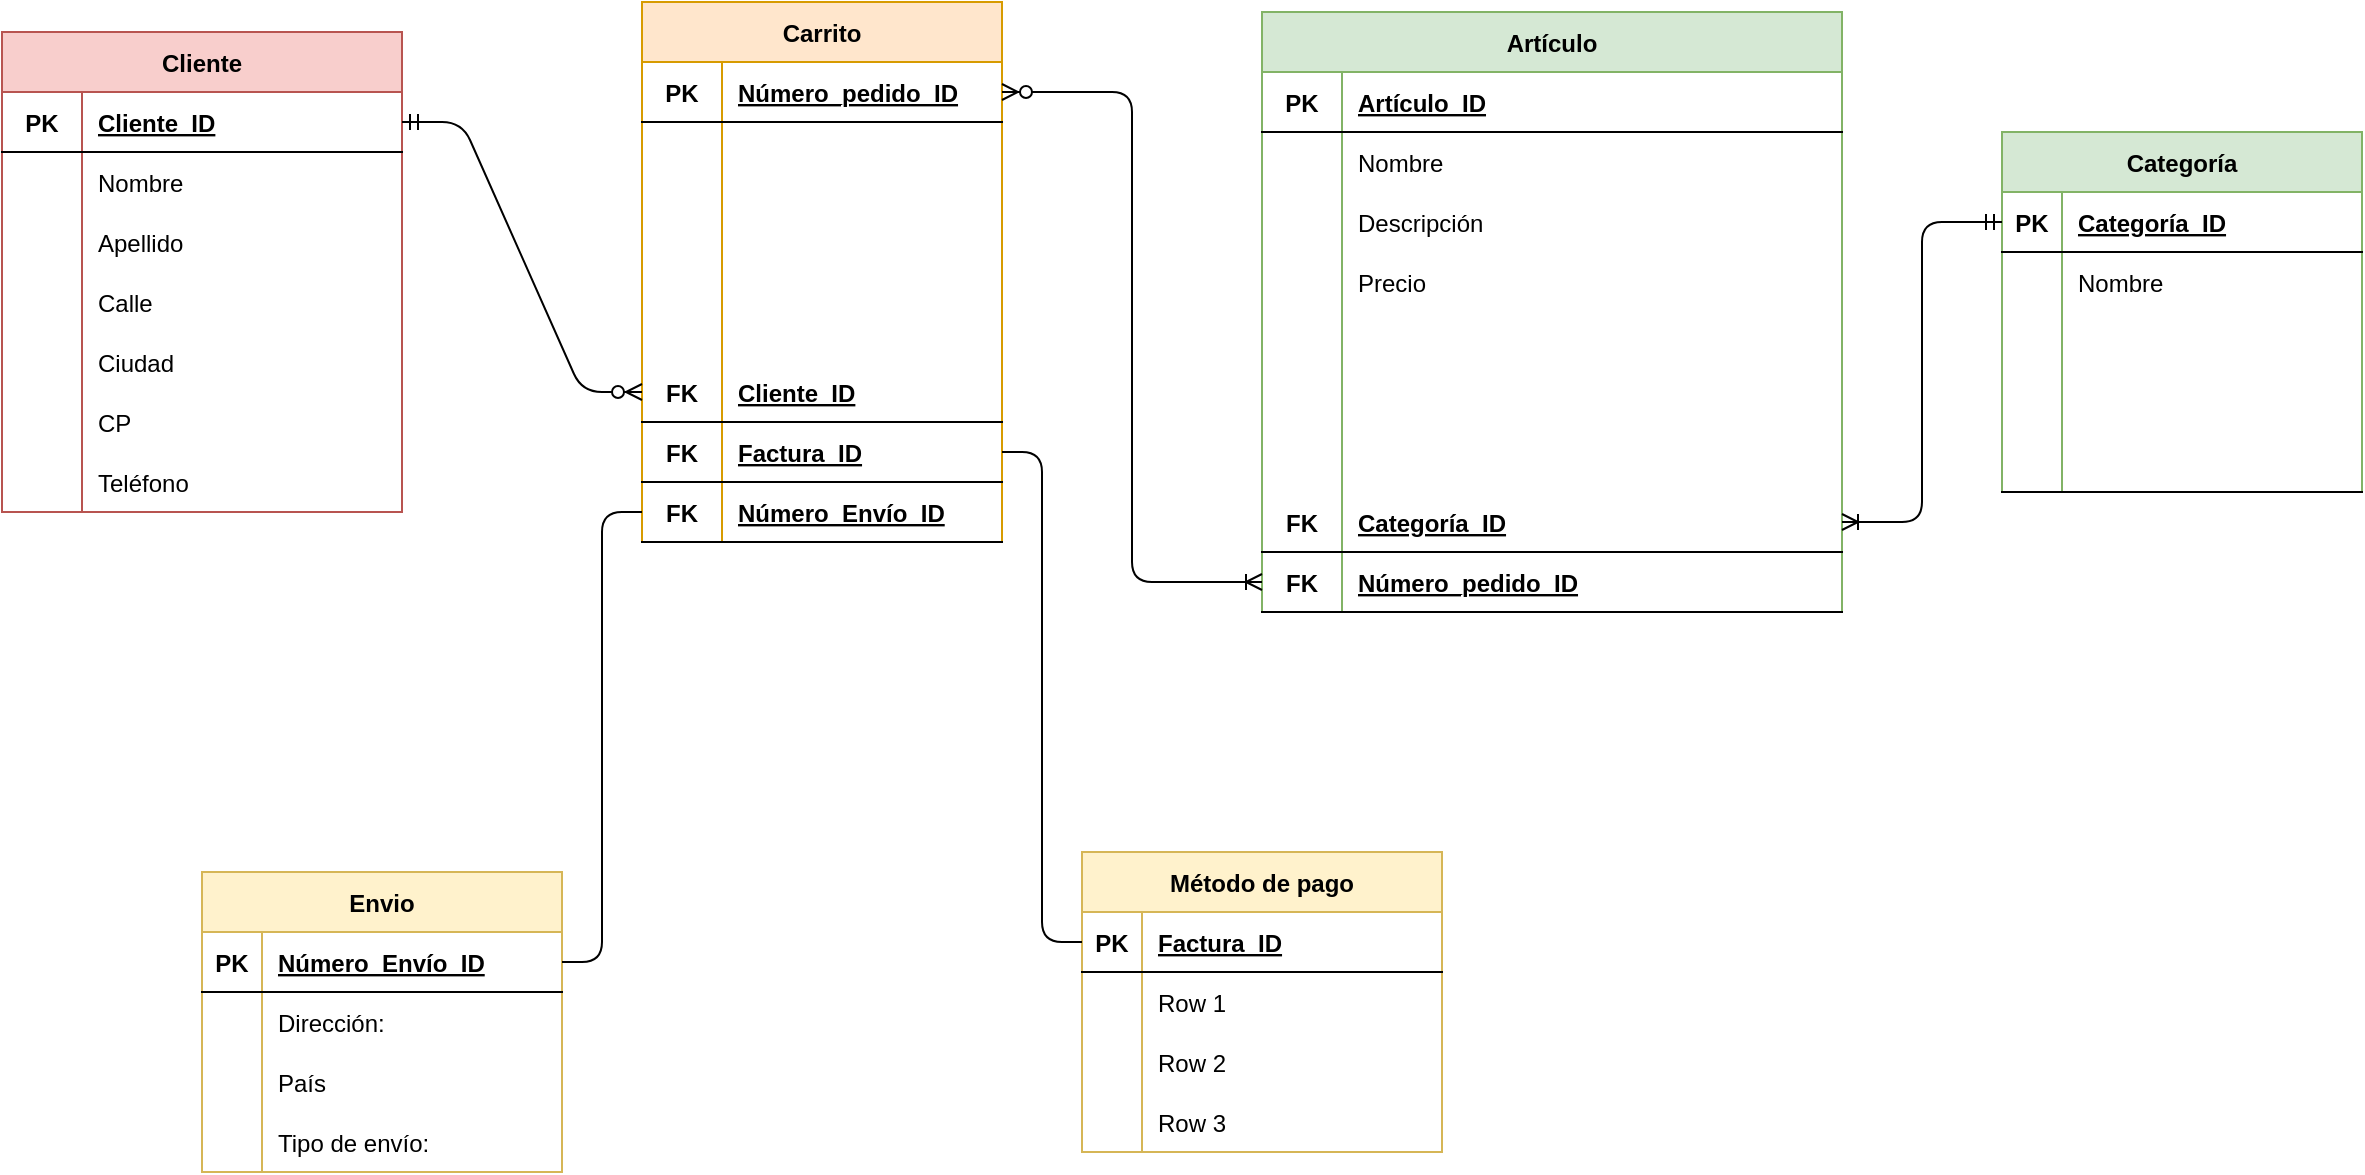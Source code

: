 <mxfile version="14.9.6" type="github">
  <diagram id="R2lEEEUBdFMjLlhIrx00" name="Page-1">
    <mxGraphModel dx="1185" dy="1760" grid="1" gridSize="10" guides="1" tooltips="1" connect="1" arrows="1" fold="1" page="1" pageScale="1" pageWidth="850" pageHeight="1100" math="0" shadow="0" extFonts="Permanent Marker^https://fonts.googleapis.com/css?family=Permanent+Marker">
      <root>
        <mxCell id="0" />
        <mxCell id="1" parent="0" />
        <mxCell id="8qMZSl2w72M0ZXSHSbLx-2" value="Cliente" style="shape=table;startSize=30;container=1;collapsible=1;childLayout=tableLayout;fixedRows=1;rowLines=0;fontStyle=1;align=center;resizeLast=1;fillColor=#f8cecc;strokeColor=#b85450;" vertex="1" parent="1">
          <mxGeometry x="20" y="-200" width="200" height="240" as="geometry" />
        </mxCell>
        <mxCell id="8qMZSl2w72M0ZXSHSbLx-3" value="" style="shape=partialRectangle;collapsible=0;dropTarget=0;pointerEvents=0;fillColor=none;top=0;left=0;bottom=1;right=0;points=[[0,0.5],[1,0.5]];portConstraint=eastwest;" vertex="1" parent="8qMZSl2w72M0ZXSHSbLx-2">
          <mxGeometry y="30" width="200" height="30" as="geometry" />
        </mxCell>
        <mxCell id="8qMZSl2w72M0ZXSHSbLx-4" value="PK" style="shape=partialRectangle;connectable=0;fillColor=none;top=0;left=0;bottom=0;right=0;fontStyle=1;overflow=hidden;" vertex="1" parent="8qMZSl2w72M0ZXSHSbLx-3">
          <mxGeometry width="40" height="30" as="geometry" />
        </mxCell>
        <mxCell id="8qMZSl2w72M0ZXSHSbLx-5" value="Cliente_ID" style="shape=partialRectangle;connectable=0;fillColor=none;top=0;left=0;bottom=0;right=0;align=left;spacingLeft=6;fontStyle=5;overflow=hidden;" vertex="1" parent="8qMZSl2w72M0ZXSHSbLx-3">
          <mxGeometry x="40" width="160" height="30" as="geometry" />
        </mxCell>
        <mxCell id="8qMZSl2w72M0ZXSHSbLx-6" value="" style="shape=partialRectangle;collapsible=0;dropTarget=0;pointerEvents=0;fillColor=none;top=0;left=0;bottom=0;right=0;points=[[0,0.5],[1,0.5]];portConstraint=eastwest;" vertex="1" parent="8qMZSl2w72M0ZXSHSbLx-2">
          <mxGeometry y="60" width="200" height="30" as="geometry" />
        </mxCell>
        <mxCell id="8qMZSl2w72M0ZXSHSbLx-7" value="" style="shape=partialRectangle;connectable=0;fillColor=none;top=0;left=0;bottom=0;right=0;editable=1;overflow=hidden;" vertex="1" parent="8qMZSl2w72M0ZXSHSbLx-6">
          <mxGeometry width="40" height="30" as="geometry" />
        </mxCell>
        <mxCell id="8qMZSl2w72M0ZXSHSbLx-8" value="Nombre" style="shape=partialRectangle;connectable=0;fillColor=none;top=0;left=0;bottom=0;right=0;align=left;spacingLeft=6;overflow=hidden;" vertex="1" parent="8qMZSl2w72M0ZXSHSbLx-6">
          <mxGeometry x="40" width="160" height="30" as="geometry" />
        </mxCell>
        <mxCell id="8qMZSl2w72M0ZXSHSbLx-9" value="" style="shape=partialRectangle;collapsible=0;dropTarget=0;pointerEvents=0;fillColor=none;top=0;left=0;bottom=0;right=0;points=[[0,0.5],[1,0.5]];portConstraint=eastwest;" vertex="1" parent="8qMZSl2w72M0ZXSHSbLx-2">
          <mxGeometry y="90" width="200" height="30" as="geometry" />
        </mxCell>
        <mxCell id="8qMZSl2w72M0ZXSHSbLx-10" value="" style="shape=partialRectangle;connectable=0;fillColor=none;top=0;left=0;bottom=0;right=0;editable=1;overflow=hidden;" vertex="1" parent="8qMZSl2w72M0ZXSHSbLx-9">
          <mxGeometry width="40" height="30" as="geometry" />
        </mxCell>
        <mxCell id="8qMZSl2w72M0ZXSHSbLx-11" value="Apellido" style="shape=partialRectangle;connectable=0;fillColor=none;top=0;left=0;bottom=0;right=0;align=left;spacingLeft=6;overflow=hidden;" vertex="1" parent="8qMZSl2w72M0ZXSHSbLx-9">
          <mxGeometry x="40" width="160" height="30" as="geometry" />
        </mxCell>
        <mxCell id="8qMZSl2w72M0ZXSHSbLx-12" value="" style="shape=partialRectangle;collapsible=0;dropTarget=0;pointerEvents=0;fillColor=none;top=0;left=0;bottom=0;right=0;points=[[0,0.5],[1,0.5]];portConstraint=eastwest;" vertex="1" parent="8qMZSl2w72M0ZXSHSbLx-2">
          <mxGeometry y="120" width="200" height="30" as="geometry" />
        </mxCell>
        <mxCell id="8qMZSl2w72M0ZXSHSbLx-13" value="" style="shape=partialRectangle;connectable=0;fillColor=none;top=0;left=0;bottom=0;right=0;editable=1;overflow=hidden;" vertex="1" parent="8qMZSl2w72M0ZXSHSbLx-12">
          <mxGeometry width="40" height="30" as="geometry" />
        </mxCell>
        <mxCell id="8qMZSl2w72M0ZXSHSbLx-14" value="Calle" style="shape=partialRectangle;connectable=0;fillColor=none;top=0;left=0;bottom=0;right=0;align=left;spacingLeft=6;overflow=hidden;" vertex="1" parent="8qMZSl2w72M0ZXSHSbLx-12">
          <mxGeometry x="40" width="160" height="30" as="geometry" />
        </mxCell>
        <mxCell id="8qMZSl2w72M0ZXSHSbLx-15" value="" style="shape=partialRectangle;collapsible=0;dropTarget=0;pointerEvents=0;fillColor=none;top=0;left=0;bottom=0;right=0;points=[[0,0.5],[1,0.5]];portConstraint=eastwest;" vertex="1" parent="8qMZSl2w72M0ZXSHSbLx-2">
          <mxGeometry y="150" width="200" height="30" as="geometry" />
        </mxCell>
        <mxCell id="8qMZSl2w72M0ZXSHSbLx-16" value="" style="shape=partialRectangle;connectable=0;fillColor=none;top=0;left=0;bottom=0;right=0;editable=1;overflow=hidden;" vertex="1" parent="8qMZSl2w72M0ZXSHSbLx-15">
          <mxGeometry width="40" height="30" as="geometry" />
        </mxCell>
        <mxCell id="8qMZSl2w72M0ZXSHSbLx-17" value="Ciudad" style="shape=partialRectangle;connectable=0;fillColor=none;top=0;left=0;bottom=0;right=0;align=left;spacingLeft=6;overflow=hidden;" vertex="1" parent="8qMZSl2w72M0ZXSHSbLx-15">
          <mxGeometry x="40" width="160" height="30" as="geometry" />
        </mxCell>
        <mxCell id="8qMZSl2w72M0ZXSHSbLx-41" value="" style="shape=partialRectangle;collapsible=0;dropTarget=0;pointerEvents=0;fillColor=none;top=0;left=0;bottom=0;right=0;points=[[0,0.5],[1,0.5]];portConstraint=eastwest;" vertex="1" parent="8qMZSl2w72M0ZXSHSbLx-2">
          <mxGeometry y="180" width="200" height="30" as="geometry" />
        </mxCell>
        <mxCell id="8qMZSl2w72M0ZXSHSbLx-42" value="" style="shape=partialRectangle;connectable=0;fillColor=none;top=0;left=0;bottom=0;right=0;editable=1;overflow=hidden;" vertex="1" parent="8qMZSl2w72M0ZXSHSbLx-41">
          <mxGeometry width="40" height="30" as="geometry" />
        </mxCell>
        <mxCell id="8qMZSl2w72M0ZXSHSbLx-43" value="CP" style="shape=partialRectangle;connectable=0;fillColor=none;top=0;left=0;bottom=0;right=0;align=left;spacingLeft=6;overflow=hidden;" vertex="1" parent="8qMZSl2w72M0ZXSHSbLx-41">
          <mxGeometry x="40" width="160" height="30" as="geometry" />
        </mxCell>
        <mxCell id="8qMZSl2w72M0ZXSHSbLx-144" value="" style="shape=partialRectangle;collapsible=0;dropTarget=0;pointerEvents=0;fillColor=none;top=0;left=0;bottom=0;right=0;points=[[0,0.5],[1,0.5]];portConstraint=eastwest;" vertex="1" parent="8qMZSl2w72M0ZXSHSbLx-2">
          <mxGeometry y="210" width="200" height="30" as="geometry" />
        </mxCell>
        <mxCell id="8qMZSl2w72M0ZXSHSbLx-145" value="" style="shape=partialRectangle;connectable=0;fillColor=none;top=0;left=0;bottom=0;right=0;editable=1;overflow=hidden;" vertex="1" parent="8qMZSl2w72M0ZXSHSbLx-144">
          <mxGeometry width="40" height="30" as="geometry" />
        </mxCell>
        <mxCell id="8qMZSl2w72M0ZXSHSbLx-146" value="Teléfono" style="shape=partialRectangle;connectable=0;fillColor=none;top=0;left=0;bottom=0;right=0;align=left;spacingLeft=6;overflow=hidden;" vertex="1" parent="8qMZSl2w72M0ZXSHSbLx-144">
          <mxGeometry x="40" width="160" height="30" as="geometry" />
        </mxCell>
        <mxCell id="8qMZSl2w72M0ZXSHSbLx-18" value="Artículo" style="shape=table;startSize=30;container=1;collapsible=1;childLayout=tableLayout;fixedRows=1;rowLines=0;fontStyle=1;align=center;resizeLast=1;fillColor=#d5e8d4;strokeColor=#82b366;" vertex="1" parent="1">
          <mxGeometry x="650" y="-210" width="290" height="300" as="geometry">
            <mxRectangle x="650" y="40" width="80" height="30" as="alternateBounds" />
          </mxGeometry>
        </mxCell>
        <mxCell id="8qMZSl2w72M0ZXSHSbLx-19" value="" style="shape=partialRectangle;collapsible=0;dropTarget=0;pointerEvents=0;fillColor=none;top=0;left=0;bottom=1;right=0;points=[[0,0.5],[1,0.5]];portConstraint=eastwest;" vertex="1" parent="8qMZSl2w72M0ZXSHSbLx-18">
          <mxGeometry y="30" width="290" height="30" as="geometry" />
        </mxCell>
        <mxCell id="8qMZSl2w72M0ZXSHSbLx-20" value="PK" style="shape=partialRectangle;connectable=0;fillColor=none;top=0;left=0;bottom=0;right=0;fontStyle=1;overflow=hidden;" vertex="1" parent="8qMZSl2w72M0ZXSHSbLx-19">
          <mxGeometry width="40" height="30" as="geometry" />
        </mxCell>
        <mxCell id="8qMZSl2w72M0ZXSHSbLx-21" value="Artículo_ID" style="shape=partialRectangle;connectable=0;fillColor=none;top=0;left=0;bottom=0;right=0;align=left;spacingLeft=6;fontStyle=5;overflow=hidden;" vertex="1" parent="8qMZSl2w72M0ZXSHSbLx-19">
          <mxGeometry x="40" width="250" height="30" as="geometry" />
        </mxCell>
        <mxCell id="8qMZSl2w72M0ZXSHSbLx-22" value="" style="shape=partialRectangle;collapsible=0;dropTarget=0;pointerEvents=0;fillColor=none;top=0;left=0;bottom=0;right=0;points=[[0,0.5],[1,0.5]];portConstraint=eastwest;" vertex="1" parent="8qMZSl2w72M0ZXSHSbLx-18">
          <mxGeometry y="60" width="290" height="30" as="geometry" />
        </mxCell>
        <mxCell id="8qMZSl2w72M0ZXSHSbLx-23" value="" style="shape=partialRectangle;connectable=0;fillColor=none;top=0;left=0;bottom=0;right=0;editable=1;overflow=hidden;" vertex="1" parent="8qMZSl2w72M0ZXSHSbLx-22">
          <mxGeometry width="40" height="30" as="geometry" />
        </mxCell>
        <mxCell id="8qMZSl2w72M0ZXSHSbLx-24" value="Nombre" style="shape=partialRectangle;connectable=0;fillColor=none;top=0;left=0;bottom=0;right=0;align=left;spacingLeft=6;overflow=hidden;" vertex="1" parent="8qMZSl2w72M0ZXSHSbLx-22">
          <mxGeometry x="40" width="250" height="30" as="geometry" />
        </mxCell>
        <mxCell id="8qMZSl2w72M0ZXSHSbLx-25" value="" style="shape=partialRectangle;collapsible=0;dropTarget=0;pointerEvents=0;fillColor=none;top=0;left=0;bottom=0;right=0;points=[[0,0.5],[1,0.5]];portConstraint=eastwest;" vertex="1" parent="8qMZSl2w72M0ZXSHSbLx-18">
          <mxGeometry y="90" width="290" height="30" as="geometry" />
        </mxCell>
        <mxCell id="8qMZSl2w72M0ZXSHSbLx-26" value="" style="shape=partialRectangle;connectable=0;fillColor=none;top=0;left=0;bottom=0;right=0;editable=1;overflow=hidden;" vertex="1" parent="8qMZSl2w72M0ZXSHSbLx-25">
          <mxGeometry width="40" height="30" as="geometry" />
        </mxCell>
        <mxCell id="8qMZSl2w72M0ZXSHSbLx-27" value="Descripción" style="shape=partialRectangle;connectable=0;fillColor=none;top=0;left=0;bottom=0;right=0;align=left;spacingLeft=6;overflow=hidden;" vertex="1" parent="8qMZSl2w72M0ZXSHSbLx-25">
          <mxGeometry x="40" width="250" height="30" as="geometry" />
        </mxCell>
        <mxCell id="8qMZSl2w72M0ZXSHSbLx-31" value="" style="shape=partialRectangle;collapsible=0;dropTarget=0;pointerEvents=0;fillColor=none;top=0;left=0;bottom=0;right=0;points=[[0,0.5],[1,0.5]];portConstraint=eastwest;" vertex="1" parent="8qMZSl2w72M0ZXSHSbLx-18">
          <mxGeometry y="120" width="290" height="30" as="geometry" />
        </mxCell>
        <mxCell id="8qMZSl2w72M0ZXSHSbLx-32" value="" style="shape=partialRectangle;connectable=0;fillColor=none;top=0;left=0;bottom=0;right=0;editable=1;overflow=hidden;" vertex="1" parent="8qMZSl2w72M0ZXSHSbLx-31">
          <mxGeometry width="40" height="30" as="geometry" />
        </mxCell>
        <mxCell id="8qMZSl2w72M0ZXSHSbLx-33" value="Precio" style="shape=partialRectangle;connectable=0;fillColor=none;top=0;left=0;bottom=0;right=0;align=left;spacingLeft=6;overflow=hidden;" vertex="1" parent="8qMZSl2w72M0ZXSHSbLx-31">
          <mxGeometry x="40" width="250" height="30" as="geometry" />
        </mxCell>
        <mxCell id="8qMZSl2w72M0ZXSHSbLx-35" value="" style="shape=partialRectangle;collapsible=0;dropTarget=0;pointerEvents=0;fillColor=none;top=0;left=0;bottom=0;right=0;points=[[0,0.5],[1,0.5]];portConstraint=eastwest;" vertex="1" parent="8qMZSl2w72M0ZXSHSbLx-18">
          <mxGeometry y="150" width="290" height="30" as="geometry" />
        </mxCell>
        <mxCell id="8qMZSl2w72M0ZXSHSbLx-36" value="" style="shape=partialRectangle;connectable=0;fillColor=none;top=0;left=0;bottom=0;right=0;editable=1;overflow=hidden;" vertex="1" parent="8qMZSl2w72M0ZXSHSbLx-35">
          <mxGeometry width="40" height="30" as="geometry" />
        </mxCell>
        <mxCell id="8qMZSl2w72M0ZXSHSbLx-37" value="" style="shape=partialRectangle;connectable=0;fillColor=none;top=0;left=0;bottom=0;right=0;align=left;spacingLeft=6;overflow=hidden;" vertex="1" parent="8qMZSl2w72M0ZXSHSbLx-35">
          <mxGeometry x="40" width="250" height="30" as="geometry" />
        </mxCell>
        <mxCell id="8qMZSl2w72M0ZXSHSbLx-38" value="" style="shape=partialRectangle;collapsible=0;dropTarget=0;pointerEvents=0;fillColor=none;top=0;left=0;bottom=0;right=0;points=[[0,0.5],[1,0.5]];portConstraint=eastwest;" vertex="1" parent="8qMZSl2w72M0ZXSHSbLx-18">
          <mxGeometry y="180" width="290" height="30" as="geometry" />
        </mxCell>
        <mxCell id="8qMZSl2w72M0ZXSHSbLx-39" value="" style="shape=partialRectangle;connectable=0;fillColor=none;top=0;left=0;bottom=0;right=0;editable=1;overflow=hidden;" vertex="1" parent="8qMZSl2w72M0ZXSHSbLx-38">
          <mxGeometry width="40" height="30" as="geometry" />
        </mxCell>
        <mxCell id="8qMZSl2w72M0ZXSHSbLx-40" value="" style="shape=partialRectangle;connectable=0;fillColor=none;top=0;left=0;bottom=0;right=0;align=left;spacingLeft=6;overflow=hidden;" vertex="1" parent="8qMZSl2w72M0ZXSHSbLx-38">
          <mxGeometry x="40" width="250" height="30" as="geometry" />
        </mxCell>
        <mxCell id="8qMZSl2w72M0ZXSHSbLx-166" value="" style="shape=partialRectangle;collapsible=0;dropTarget=0;pointerEvents=0;fillColor=none;top=0;left=0;bottom=0;right=0;points=[[0,0.5],[1,0.5]];portConstraint=eastwest;" vertex="1" parent="8qMZSl2w72M0ZXSHSbLx-18">
          <mxGeometry y="210" width="290" height="30" as="geometry" />
        </mxCell>
        <mxCell id="8qMZSl2w72M0ZXSHSbLx-167" value="" style="shape=partialRectangle;connectable=0;fillColor=none;top=0;left=0;bottom=0;right=0;editable=1;overflow=hidden;" vertex="1" parent="8qMZSl2w72M0ZXSHSbLx-166">
          <mxGeometry width="40" height="30" as="geometry" />
        </mxCell>
        <mxCell id="8qMZSl2w72M0ZXSHSbLx-168" value="" style="shape=partialRectangle;connectable=0;fillColor=none;top=0;left=0;bottom=0;right=0;align=left;spacingLeft=6;overflow=hidden;" vertex="1" parent="8qMZSl2w72M0ZXSHSbLx-166">
          <mxGeometry x="40" width="250" height="30" as="geometry" />
        </mxCell>
        <mxCell id="8qMZSl2w72M0ZXSHSbLx-163" value="" style="shape=partialRectangle;collapsible=0;dropTarget=0;pointerEvents=0;fillColor=none;top=0;left=0;bottom=1;right=0;points=[[0,0.5],[1,0.5]];portConstraint=eastwest;" vertex="1" parent="8qMZSl2w72M0ZXSHSbLx-18">
          <mxGeometry y="240" width="290" height="30" as="geometry" />
        </mxCell>
        <mxCell id="8qMZSl2w72M0ZXSHSbLx-164" value="FK" style="shape=partialRectangle;connectable=0;fillColor=none;top=0;left=0;bottom=0;right=0;fontStyle=1;overflow=hidden;" vertex="1" parent="8qMZSl2w72M0ZXSHSbLx-163">
          <mxGeometry width="40" height="30" as="geometry" />
        </mxCell>
        <mxCell id="8qMZSl2w72M0ZXSHSbLx-165" value="Categoría_ID" style="shape=partialRectangle;connectable=0;fillColor=none;top=0;left=0;bottom=0;right=0;align=left;spacingLeft=6;fontStyle=5;overflow=hidden;" vertex="1" parent="8qMZSl2w72M0ZXSHSbLx-163">
          <mxGeometry x="40" width="250" height="30" as="geometry" />
        </mxCell>
        <mxCell id="8qMZSl2w72M0ZXSHSbLx-187" value="" style="shape=partialRectangle;collapsible=0;dropTarget=0;pointerEvents=0;fillColor=none;top=0;left=0;bottom=1;right=0;points=[[0,0.5],[1,0.5]];portConstraint=eastwest;" vertex="1" parent="8qMZSl2w72M0ZXSHSbLx-18">
          <mxGeometry y="270" width="290" height="30" as="geometry" />
        </mxCell>
        <mxCell id="8qMZSl2w72M0ZXSHSbLx-188" value="FK" style="shape=partialRectangle;connectable=0;fillColor=none;top=0;left=0;bottom=0;right=0;fontStyle=1;overflow=hidden;" vertex="1" parent="8qMZSl2w72M0ZXSHSbLx-187">
          <mxGeometry width="40" height="30" as="geometry" />
        </mxCell>
        <mxCell id="8qMZSl2w72M0ZXSHSbLx-189" value="Número_pedido_ID" style="shape=partialRectangle;connectable=0;fillColor=none;top=0;left=0;bottom=0;right=0;align=left;spacingLeft=6;fontStyle=5;overflow=hidden;" vertex="1" parent="8qMZSl2w72M0ZXSHSbLx-187">
          <mxGeometry x="40" width="250" height="30" as="geometry" />
        </mxCell>
        <mxCell id="8qMZSl2w72M0ZXSHSbLx-44" value="Carrito" style="shape=table;startSize=30;container=1;collapsible=1;childLayout=tableLayout;fixedRows=1;rowLines=0;fontStyle=1;align=center;resizeLast=1;fillColor=#ffe6cc;strokeColor=#d79b00;" vertex="1" parent="1">
          <mxGeometry x="340" y="-215" width="180" height="270" as="geometry" />
        </mxCell>
        <mxCell id="8qMZSl2w72M0ZXSHSbLx-57" value="" style="shape=partialRectangle;collapsible=0;dropTarget=0;pointerEvents=0;fillColor=none;top=0;left=0;bottom=1;right=0;points=[[0,0.5],[1,0.5]];portConstraint=eastwest;" vertex="1" parent="8qMZSl2w72M0ZXSHSbLx-44">
          <mxGeometry y="30" width="180" height="30" as="geometry" />
        </mxCell>
        <mxCell id="8qMZSl2w72M0ZXSHSbLx-58" value="PK" style="shape=partialRectangle;connectable=0;fillColor=none;top=0;left=0;bottom=0;right=0;fontStyle=1;overflow=hidden;" vertex="1" parent="8qMZSl2w72M0ZXSHSbLx-57">
          <mxGeometry width="40" height="30" as="geometry" />
        </mxCell>
        <mxCell id="8qMZSl2w72M0ZXSHSbLx-59" value="Número_pedido_ID" style="shape=partialRectangle;connectable=0;fillColor=none;top=0;left=0;bottom=0;right=0;align=left;spacingLeft=6;fontStyle=5;overflow=hidden;" vertex="1" parent="8qMZSl2w72M0ZXSHSbLx-57">
          <mxGeometry x="40" width="140" height="30" as="geometry" />
        </mxCell>
        <mxCell id="8qMZSl2w72M0ZXSHSbLx-48" value="" style="shape=partialRectangle;collapsible=0;dropTarget=0;pointerEvents=0;fillColor=none;top=0;left=0;bottom=0;right=0;points=[[0,0.5],[1,0.5]];portConstraint=eastwest;" vertex="1" parent="8qMZSl2w72M0ZXSHSbLx-44">
          <mxGeometry y="60" width="180" height="30" as="geometry" />
        </mxCell>
        <mxCell id="8qMZSl2w72M0ZXSHSbLx-49" value="" style="shape=partialRectangle;connectable=0;fillColor=none;top=0;left=0;bottom=0;right=0;editable=1;overflow=hidden;" vertex="1" parent="8qMZSl2w72M0ZXSHSbLx-48">
          <mxGeometry width="40" height="30" as="geometry" />
        </mxCell>
        <mxCell id="8qMZSl2w72M0ZXSHSbLx-50" value="" style="shape=partialRectangle;connectable=0;fillColor=none;top=0;left=0;bottom=0;right=0;align=left;spacingLeft=6;overflow=hidden;" vertex="1" parent="8qMZSl2w72M0ZXSHSbLx-48">
          <mxGeometry x="40" width="140" height="30" as="geometry" />
        </mxCell>
        <mxCell id="8qMZSl2w72M0ZXSHSbLx-51" value="" style="shape=partialRectangle;collapsible=0;dropTarget=0;pointerEvents=0;fillColor=none;top=0;left=0;bottom=0;right=0;points=[[0,0.5],[1,0.5]];portConstraint=eastwest;" vertex="1" parent="8qMZSl2w72M0ZXSHSbLx-44">
          <mxGeometry y="90" width="180" height="30" as="geometry" />
        </mxCell>
        <mxCell id="8qMZSl2w72M0ZXSHSbLx-52" value="" style="shape=partialRectangle;connectable=0;fillColor=none;top=0;left=0;bottom=0;right=0;editable=1;overflow=hidden;" vertex="1" parent="8qMZSl2w72M0ZXSHSbLx-51">
          <mxGeometry width="40" height="30" as="geometry" />
        </mxCell>
        <mxCell id="8qMZSl2w72M0ZXSHSbLx-53" value="" style="shape=partialRectangle;connectable=0;fillColor=none;top=0;left=0;bottom=0;right=0;align=left;spacingLeft=6;overflow=hidden;" vertex="1" parent="8qMZSl2w72M0ZXSHSbLx-51">
          <mxGeometry x="40" width="140" height="30" as="geometry" />
        </mxCell>
        <mxCell id="8qMZSl2w72M0ZXSHSbLx-60" value="" style="shape=partialRectangle;collapsible=0;dropTarget=0;pointerEvents=0;fillColor=none;top=0;left=0;bottom=0;right=0;points=[[0,0.5],[1,0.5]];portConstraint=eastwest;" vertex="1" parent="8qMZSl2w72M0ZXSHSbLx-44">
          <mxGeometry y="120" width="180" height="30" as="geometry" />
        </mxCell>
        <mxCell id="8qMZSl2w72M0ZXSHSbLx-61" value="" style="shape=partialRectangle;connectable=0;fillColor=none;top=0;left=0;bottom=0;right=0;editable=1;overflow=hidden;" vertex="1" parent="8qMZSl2w72M0ZXSHSbLx-60">
          <mxGeometry width="40" height="30" as="geometry" />
        </mxCell>
        <mxCell id="8qMZSl2w72M0ZXSHSbLx-62" value="" style="shape=partialRectangle;connectable=0;fillColor=none;top=0;left=0;bottom=0;right=0;align=left;spacingLeft=6;overflow=hidden;" vertex="1" parent="8qMZSl2w72M0ZXSHSbLx-60">
          <mxGeometry x="40" width="140" height="30" as="geometry" />
        </mxCell>
        <mxCell id="8qMZSl2w72M0ZXSHSbLx-63" value="" style="shape=partialRectangle;collapsible=0;dropTarget=0;pointerEvents=0;fillColor=none;top=0;left=0;bottom=0;right=0;points=[[0,0.5],[1,0.5]];portConstraint=eastwest;" vertex="1" parent="8qMZSl2w72M0ZXSHSbLx-44">
          <mxGeometry y="150" width="180" height="30" as="geometry" />
        </mxCell>
        <mxCell id="8qMZSl2w72M0ZXSHSbLx-64" value="" style="shape=partialRectangle;connectable=0;fillColor=none;top=0;left=0;bottom=0;right=0;editable=1;overflow=hidden;" vertex="1" parent="8qMZSl2w72M0ZXSHSbLx-63">
          <mxGeometry width="40" height="30" as="geometry" />
        </mxCell>
        <mxCell id="8qMZSl2w72M0ZXSHSbLx-65" value="" style="shape=partialRectangle;connectable=0;fillColor=none;top=0;left=0;bottom=0;right=0;align=left;spacingLeft=6;overflow=hidden;" vertex="1" parent="8qMZSl2w72M0ZXSHSbLx-63">
          <mxGeometry x="40" width="140" height="30" as="geometry" />
        </mxCell>
        <mxCell id="8qMZSl2w72M0ZXSHSbLx-45" value="" style="shape=partialRectangle;collapsible=0;dropTarget=0;pointerEvents=0;fillColor=none;top=0;left=0;bottom=1;right=0;points=[[0,0.5],[1,0.5]];portConstraint=eastwest;" vertex="1" parent="8qMZSl2w72M0ZXSHSbLx-44">
          <mxGeometry y="180" width="180" height="30" as="geometry" />
        </mxCell>
        <mxCell id="8qMZSl2w72M0ZXSHSbLx-46" value="FK" style="shape=partialRectangle;connectable=0;fillColor=none;top=0;left=0;bottom=0;right=0;fontStyle=1;overflow=hidden;" vertex="1" parent="8qMZSl2w72M0ZXSHSbLx-45">
          <mxGeometry width="40" height="30" as="geometry" />
        </mxCell>
        <mxCell id="8qMZSl2w72M0ZXSHSbLx-47" value="Cliente_ID" style="shape=partialRectangle;connectable=0;fillColor=none;top=0;left=0;bottom=0;right=0;align=left;spacingLeft=6;fontStyle=5;overflow=hidden;" vertex="1" parent="8qMZSl2w72M0ZXSHSbLx-45">
          <mxGeometry x="40" width="140" height="30" as="geometry" />
        </mxCell>
        <mxCell id="8qMZSl2w72M0ZXSHSbLx-194" value="" style="shape=partialRectangle;collapsible=0;dropTarget=0;pointerEvents=0;fillColor=none;top=0;left=0;bottom=1;right=0;points=[[0,0.5],[1,0.5]];portConstraint=eastwest;" vertex="1" parent="8qMZSl2w72M0ZXSHSbLx-44">
          <mxGeometry y="210" width="180" height="30" as="geometry" />
        </mxCell>
        <mxCell id="8qMZSl2w72M0ZXSHSbLx-195" value="FK" style="shape=partialRectangle;connectable=0;fillColor=none;top=0;left=0;bottom=0;right=0;fontStyle=1;overflow=hidden;" vertex="1" parent="8qMZSl2w72M0ZXSHSbLx-194">
          <mxGeometry width="40" height="30" as="geometry" />
        </mxCell>
        <mxCell id="8qMZSl2w72M0ZXSHSbLx-196" value="Factura_ID" style="shape=partialRectangle;connectable=0;fillColor=none;top=0;left=0;bottom=0;right=0;align=left;spacingLeft=6;fontStyle=5;overflow=hidden;" vertex="1" parent="8qMZSl2w72M0ZXSHSbLx-194">
          <mxGeometry x="40" width="140" height="30" as="geometry" />
        </mxCell>
        <mxCell id="8qMZSl2w72M0ZXSHSbLx-203" value="" style="shape=partialRectangle;collapsible=0;dropTarget=0;pointerEvents=0;fillColor=none;top=0;left=0;bottom=1;right=0;points=[[0,0.5],[1,0.5]];portConstraint=eastwest;" vertex="1" parent="8qMZSl2w72M0ZXSHSbLx-44">
          <mxGeometry y="240" width="180" height="30" as="geometry" />
        </mxCell>
        <mxCell id="8qMZSl2w72M0ZXSHSbLx-204" value="FK" style="shape=partialRectangle;connectable=0;fillColor=none;top=0;left=0;bottom=0;right=0;fontStyle=1;overflow=hidden;" vertex="1" parent="8qMZSl2w72M0ZXSHSbLx-203">
          <mxGeometry width="40" height="30" as="geometry" />
        </mxCell>
        <mxCell id="8qMZSl2w72M0ZXSHSbLx-205" value="Número_Envío_ID" style="shape=partialRectangle;connectable=0;fillColor=none;top=0;left=0;bottom=0;right=0;align=left;spacingLeft=6;fontStyle=5;overflow=hidden;" vertex="1" parent="8qMZSl2w72M0ZXSHSbLx-203">
          <mxGeometry x="40" width="140" height="30" as="geometry" />
        </mxCell>
        <mxCell id="8qMZSl2w72M0ZXSHSbLx-79" value="Categoría" style="shape=table;startSize=30;container=1;collapsible=1;childLayout=tableLayout;fixedRows=1;rowLines=0;fontStyle=1;align=center;resizeLast=1;fillColor=#d5e8d4;strokeColor=#82b366;" vertex="1" parent="1">
          <mxGeometry x="1020" y="-150" width="180" height="180" as="geometry" />
        </mxCell>
        <mxCell id="8qMZSl2w72M0ZXSHSbLx-80" value="" style="shape=partialRectangle;collapsible=0;dropTarget=0;pointerEvents=0;fillColor=none;top=0;left=0;bottom=1;right=0;points=[[0,0.5],[1,0.5]];portConstraint=eastwest;" vertex="1" parent="8qMZSl2w72M0ZXSHSbLx-79">
          <mxGeometry y="30" width="180" height="30" as="geometry" />
        </mxCell>
        <mxCell id="8qMZSl2w72M0ZXSHSbLx-81" value="PK" style="shape=partialRectangle;connectable=0;fillColor=none;top=0;left=0;bottom=0;right=0;fontStyle=1;overflow=hidden;" vertex="1" parent="8qMZSl2w72M0ZXSHSbLx-80">
          <mxGeometry width="30" height="30" as="geometry" />
        </mxCell>
        <mxCell id="8qMZSl2w72M0ZXSHSbLx-82" value="Categoría_ID" style="shape=partialRectangle;connectable=0;fillColor=none;top=0;left=0;bottom=0;right=0;align=left;spacingLeft=6;fontStyle=5;overflow=hidden;" vertex="1" parent="8qMZSl2w72M0ZXSHSbLx-80">
          <mxGeometry x="30" width="150" height="30" as="geometry" />
        </mxCell>
        <mxCell id="8qMZSl2w72M0ZXSHSbLx-83" value="" style="shape=partialRectangle;collapsible=0;dropTarget=0;pointerEvents=0;fillColor=none;top=0;left=0;bottom=0;right=0;points=[[0,0.5],[1,0.5]];portConstraint=eastwest;" vertex="1" parent="8qMZSl2w72M0ZXSHSbLx-79">
          <mxGeometry y="60" width="180" height="30" as="geometry" />
        </mxCell>
        <mxCell id="8qMZSl2w72M0ZXSHSbLx-84" value="" style="shape=partialRectangle;connectable=0;fillColor=none;top=0;left=0;bottom=0;right=0;editable=1;overflow=hidden;" vertex="1" parent="8qMZSl2w72M0ZXSHSbLx-83">
          <mxGeometry width="30" height="30" as="geometry" />
        </mxCell>
        <mxCell id="8qMZSl2w72M0ZXSHSbLx-85" value="Nombre" style="shape=partialRectangle;connectable=0;fillColor=none;top=0;left=0;bottom=0;right=0;align=left;spacingLeft=6;overflow=hidden;" vertex="1" parent="8qMZSl2w72M0ZXSHSbLx-83">
          <mxGeometry x="30" width="150" height="30" as="geometry" />
        </mxCell>
        <mxCell id="8qMZSl2w72M0ZXSHSbLx-86" value="" style="shape=partialRectangle;collapsible=0;dropTarget=0;pointerEvents=0;fillColor=none;top=0;left=0;bottom=0;right=0;points=[[0,0.5],[1,0.5]];portConstraint=eastwest;" vertex="1" parent="8qMZSl2w72M0ZXSHSbLx-79">
          <mxGeometry y="90" width="180" height="30" as="geometry" />
        </mxCell>
        <mxCell id="8qMZSl2w72M0ZXSHSbLx-87" value="" style="shape=partialRectangle;connectable=0;fillColor=none;top=0;left=0;bottom=0;right=0;editable=1;overflow=hidden;" vertex="1" parent="8qMZSl2w72M0ZXSHSbLx-86">
          <mxGeometry width="30" height="30" as="geometry" />
        </mxCell>
        <mxCell id="8qMZSl2w72M0ZXSHSbLx-88" value="" style="shape=partialRectangle;connectable=0;fillColor=none;top=0;left=0;bottom=0;right=0;align=left;spacingLeft=6;overflow=hidden;" vertex="1" parent="8qMZSl2w72M0ZXSHSbLx-86">
          <mxGeometry x="30" width="150" height="30" as="geometry" />
        </mxCell>
        <mxCell id="8qMZSl2w72M0ZXSHSbLx-89" value="" style="shape=partialRectangle;collapsible=0;dropTarget=0;pointerEvents=0;fillColor=none;top=0;left=0;bottom=0;right=0;points=[[0,0.5],[1,0.5]];portConstraint=eastwest;" vertex="1" parent="8qMZSl2w72M0ZXSHSbLx-79">
          <mxGeometry y="120" width="180" height="30" as="geometry" />
        </mxCell>
        <mxCell id="8qMZSl2w72M0ZXSHSbLx-90" value="" style="shape=partialRectangle;connectable=0;fillColor=none;top=0;left=0;bottom=0;right=0;editable=1;overflow=hidden;" vertex="1" parent="8qMZSl2w72M0ZXSHSbLx-89">
          <mxGeometry width="30" height="30" as="geometry" />
        </mxCell>
        <mxCell id="8qMZSl2w72M0ZXSHSbLx-91" value="" style="shape=partialRectangle;connectable=0;fillColor=none;top=0;left=0;bottom=0;right=0;align=left;spacingLeft=6;overflow=hidden;" vertex="1" parent="8qMZSl2w72M0ZXSHSbLx-89">
          <mxGeometry x="30" width="150" height="30" as="geometry" />
        </mxCell>
        <mxCell id="8qMZSl2w72M0ZXSHSbLx-159" value="" style="shape=partialRectangle;collapsible=0;dropTarget=0;pointerEvents=0;fillColor=none;top=0;left=0;bottom=1;right=0;points=[[0,0.5],[1,0.5]];portConstraint=eastwest;" vertex="1" parent="8qMZSl2w72M0ZXSHSbLx-79">
          <mxGeometry y="150" width="180" height="30" as="geometry" />
        </mxCell>
        <mxCell id="8qMZSl2w72M0ZXSHSbLx-160" value="" style="shape=partialRectangle;connectable=0;fillColor=none;top=0;left=0;bottom=0;right=0;fontStyle=1;overflow=hidden;" vertex="1" parent="8qMZSl2w72M0ZXSHSbLx-159">
          <mxGeometry width="30" height="30" as="geometry" />
        </mxCell>
        <mxCell id="8qMZSl2w72M0ZXSHSbLx-161" value="" style="shape=partialRectangle;connectable=0;fillColor=none;top=0;left=0;bottom=0;right=0;align=left;spacingLeft=6;fontStyle=5;overflow=hidden;" vertex="1" parent="8qMZSl2w72M0ZXSHSbLx-159">
          <mxGeometry x="30" width="150" height="30" as="geometry" />
        </mxCell>
        <mxCell id="8qMZSl2w72M0ZXSHSbLx-118" value="Envio" style="shape=table;startSize=30;container=1;collapsible=1;childLayout=tableLayout;fixedRows=1;rowLines=0;fontStyle=1;align=center;resizeLast=1;fillColor=#fff2cc;strokeColor=#d6b656;" vertex="1" parent="1">
          <mxGeometry x="120" y="220" width="180" height="150" as="geometry" />
        </mxCell>
        <mxCell id="8qMZSl2w72M0ZXSHSbLx-119" value="" style="shape=partialRectangle;collapsible=0;dropTarget=0;pointerEvents=0;fillColor=none;top=0;left=0;bottom=1;right=0;points=[[0,0.5],[1,0.5]];portConstraint=eastwest;" vertex="1" parent="8qMZSl2w72M0ZXSHSbLx-118">
          <mxGeometry y="30" width="180" height="30" as="geometry" />
        </mxCell>
        <mxCell id="8qMZSl2w72M0ZXSHSbLx-120" value="PK" style="shape=partialRectangle;connectable=0;fillColor=none;top=0;left=0;bottom=0;right=0;fontStyle=1;overflow=hidden;" vertex="1" parent="8qMZSl2w72M0ZXSHSbLx-119">
          <mxGeometry width="30" height="30" as="geometry" />
        </mxCell>
        <mxCell id="8qMZSl2w72M0ZXSHSbLx-121" value="Número_Envío_ID" style="shape=partialRectangle;connectable=0;fillColor=none;top=0;left=0;bottom=0;right=0;align=left;spacingLeft=6;fontStyle=5;overflow=hidden;" vertex="1" parent="8qMZSl2w72M0ZXSHSbLx-119">
          <mxGeometry x="30" width="150" height="30" as="geometry" />
        </mxCell>
        <mxCell id="8qMZSl2w72M0ZXSHSbLx-122" value="" style="shape=partialRectangle;collapsible=0;dropTarget=0;pointerEvents=0;fillColor=none;top=0;left=0;bottom=0;right=0;points=[[0,0.5],[1,0.5]];portConstraint=eastwest;" vertex="1" parent="8qMZSl2w72M0ZXSHSbLx-118">
          <mxGeometry y="60" width="180" height="30" as="geometry" />
        </mxCell>
        <mxCell id="8qMZSl2w72M0ZXSHSbLx-123" value="" style="shape=partialRectangle;connectable=0;fillColor=none;top=0;left=0;bottom=0;right=0;editable=1;overflow=hidden;" vertex="1" parent="8qMZSl2w72M0ZXSHSbLx-122">
          <mxGeometry width="30" height="30" as="geometry" />
        </mxCell>
        <mxCell id="8qMZSl2w72M0ZXSHSbLx-124" value="Dirección:" style="shape=partialRectangle;connectable=0;fillColor=none;top=0;left=0;bottom=0;right=0;align=left;spacingLeft=6;overflow=hidden;" vertex="1" parent="8qMZSl2w72M0ZXSHSbLx-122">
          <mxGeometry x="30" width="150" height="30" as="geometry" />
        </mxCell>
        <mxCell id="8qMZSl2w72M0ZXSHSbLx-125" value="" style="shape=partialRectangle;collapsible=0;dropTarget=0;pointerEvents=0;fillColor=none;top=0;left=0;bottom=0;right=0;points=[[0,0.5],[1,0.5]];portConstraint=eastwest;" vertex="1" parent="8qMZSl2w72M0ZXSHSbLx-118">
          <mxGeometry y="90" width="180" height="30" as="geometry" />
        </mxCell>
        <mxCell id="8qMZSl2w72M0ZXSHSbLx-126" value="" style="shape=partialRectangle;connectable=0;fillColor=none;top=0;left=0;bottom=0;right=0;editable=1;overflow=hidden;" vertex="1" parent="8qMZSl2w72M0ZXSHSbLx-125">
          <mxGeometry width="30" height="30" as="geometry" />
        </mxCell>
        <mxCell id="8qMZSl2w72M0ZXSHSbLx-127" value="País" style="shape=partialRectangle;connectable=0;fillColor=none;top=0;left=0;bottom=0;right=0;align=left;spacingLeft=6;overflow=hidden;" vertex="1" parent="8qMZSl2w72M0ZXSHSbLx-125">
          <mxGeometry x="30" width="150" height="30" as="geometry" />
        </mxCell>
        <mxCell id="8qMZSl2w72M0ZXSHSbLx-128" value="" style="shape=partialRectangle;collapsible=0;dropTarget=0;pointerEvents=0;fillColor=none;top=0;left=0;bottom=0;right=0;points=[[0,0.5],[1,0.5]];portConstraint=eastwest;" vertex="1" parent="8qMZSl2w72M0ZXSHSbLx-118">
          <mxGeometry y="120" width="180" height="30" as="geometry" />
        </mxCell>
        <mxCell id="8qMZSl2w72M0ZXSHSbLx-129" value="" style="shape=partialRectangle;connectable=0;fillColor=none;top=0;left=0;bottom=0;right=0;editable=1;overflow=hidden;" vertex="1" parent="8qMZSl2w72M0ZXSHSbLx-128">
          <mxGeometry width="30" height="30" as="geometry" />
        </mxCell>
        <mxCell id="8qMZSl2w72M0ZXSHSbLx-130" value="Tipo de envío:" style="shape=partialRectangle;connectable=0;fillColor=none;top=0;left=0;bottom=0;right=0;align=left;spacingLeft=6;overflow=hidden;" vertex="1" parent="8qMZSl2w72M0ZXSHSbLx-128">
          <mxGeometry x="30" width="150" height="30" as="geometry" />
        </mxCell>
        <mxCell id="8qMZSl2w72M0ZXSHSbLx-131" value="Método de pago" style="shape=table;startSize=30;container=1;collapsible=1;childLayout=tableLayout;fixedRows=1;rowLines=0;fontStyle=1;align=center;resizeLast=1;fillColor=#fff2cc;strokeColor=#d6b656;" vertex="1" parent="1">
          <mxGeometry x="560" y="210" width="180" height="150" as="geometry" />
        </mxCell>
        <mxCell id="8qMZSl2w72M0ZXSHSbLx-132" value="" style="shape=partialRectangle;collapsible=0;dropTarget=0;pointerEvents=0;fillColor=none;top=0;left=0;bottom=1;right=0;points=[[0,0.5],[1,0.5]];portConstraint=eastwest;" vertex="1" parent="8qMZSl2w72M0ZXSHSbLx-131">
          <mxGeometry y="30" width="180" height="30" as="geometry" />
        </mxCell>
        <mxCell id="8qMZSl2w72M0ZXSHSbLx-133" value="PK" style="shape=partialRectangle;connectable=0;fillColor=none;top=0;left=0;bottom=0;right=0;fontStyle=1;overflow=hidden;" vertex="1" parent="8qMZSl2w72M0ZXSHSbLx-132">
          <mxGeometry width="30" height="30" as="geometry" />
        </mxCell>
        <mxCell id="8qMZSl2w72M0ZXSHSbLx-134" value="Factura_ID" style="shape=partialRectangle;connectable=0;fillColor=none;top=0;left=0;bottom=0;right=0;align=left;spacingLeft=6;fontStyle=5;overflow=hidden;" vertex="1" parent="8qMZSl2w72M0ZXSHSbLx-132">
          <mxGeometry x="30" width="150" height="30" as="geometry" />
        </mxCell>
        <mxCell id="8qMZSl2w72M0ZXSHSbLx-135" value="" style="shape=partialRectangle;collapsible=0;dropTarget=0;pointerEvents=0;fillColor=none;top=0;left=0;bottom=0;right=0;points=[[0,0.5],[1,0.5]];portConstraint=eastwest;" vertex="1" parent="8qMZSl2w72M0ZXSHSbLx-131">
          <mxGeometry y="60" width="180" height="30" as="geometry" />
        </mxCell>
        <mxCell id="8qMZSl2w72M0ZXSHSbLx-136" value="" style="shape=partialRectangle;connectable=0;fillColor=none;top=0;left=0;bottom=0;right=0;editable=1;overflow=hidden;" vertex="1" parent="8qMZSl2w72M0ZXSHSbLx-135">
          <mxGeometry width="30" height="30" as="geometry" />
        </mxCell>
        <mxCell id="8qMZSl2w72M0ZXSHSbLx-137" value="Row 1" style="shape=partialRectangle;connectable=0;fillColor=none;top=0;left=0;bottom=0;right=0;align=left;spacingLeft=6;overflow=hidden;" vertex="1" parent="8qMZSl2w72M0ZXSHSbLx-135">
          <mxGeometry x="30" width="150" height="30" as="geometry" />
        </mxCell>
        <mxCell id="8qMZSl2w72M0ZXSHSbLx-138" value="" style="shape=partialRectangle;collapsible=0;dropTarget=0;pointerEvents=0;fillColor=none;top=0;left=0;bottom=0;right=0;points=[[0,0.5],[1,0.5]];portConstraint=eastwest;" vertex="1" parent="8qMZSl2w72M0ZXSHSbLx-131">
          <mxGeometry y="90" width="180" height="30" as="geometry" />
        </mxCell>
        <mxCell id="8qMZSl2w72M0ZXSHSbLx-139" value="" style="shape=partialRectangle;connectable=0;fillColor=none;top=0;left=0;bottom=0;right=0;editable=1;overflow=hidden;" vertex="1" parent="8qMZSl2w72M0ZXSHSbLx-138">
          <mxGeometry width="30" height="30" as="geometry" />
        </mxCell>
        <mxCell id="8qMZSl2w72M0ZXSHSbLx-140" value="Row 2" style="shape=partialRectangle;connectable=0;fillColor=none;top=0;left=0;bottom=0;right=0;align=left;spacingLeft=6;overflow=hidden;" vertex="1" parent="8qMZSl2w72M0ZXSHSbLx-138">
          <mxGeometry x="30" width="150" height="30" as="geometry" />
        </mxCell>
        <mxCell id="8qMZSl2w72M0ZXSHSbLx-141" value="" style="shape=partialRectangle;collapsible=0;dropTarget=0;pointerEvents=0;fillColor=none;top=0;left=0;bottom=0;right=0;points=[[0,0.5],[1,0.5]];portConstraint=eastwest;" vertex="1" parent="8qMZSl2w72M0ZXSHSbLx-131">
          <mxGeometry y="120" width="180" height="30" as="geometry" />
        </mxCell>
        <mxCell id="8qMZSl2w72M0ZXSHSbLx-142" value="" style="shape=partialRectangle;connectable=0;fillColor=none;top=0;left=0;bottom=0;right=0;editable=1;overflow=hidden;" vertex="1" parent="8qMZSl2w72M0ZXSHSbLx-141">
          <mxGeometry width="30" height="30" as="geometry" />
        </mxCell>
        <mxCell id="8qMZSl2w72M0ZXSHSbLx-143" value="Row 3" style="shape=partialRectangle;connectable=0;fillColor=none;top=0;left=0;bottom=0;right=0;align=left;spacingLeft=6;overflow=hidden;" vertex="1" parent="8qMZSl2w72M0ZXSHSbLx-141">
          <mxGeometry x="30" width="150" height="30" as="geometry" />
        </mxCell>
        <mxCell id="8qMZSl2w72M0ZXSHSbLx-153" value="" style="edgeStyle=entityRelationEdgeStyle;fontSize=12;html=1;endArrow=ERzeroToMany;startArrow=ERmandOne;exitX=1;exitY=0.5;exitDx=0;exitDy=0;" edge="1" parent="1" source="8qMZSl2w72M0ZXSHSbLx-3" target="8qMZSl2w72M0ZXSHSbLx-45">
          <mxGeometry width="100" height="100" relative="1" as="geometry">
            <mxPoint x="230" y="200" as="sourcePoint" />
            <mxPoint x="330" y="100" as="targetPoint" />
          </mxGeometry>
        </mxCell>
        <mxCell id="8qMZSl2w72M0ZXSHSbLx-162" style="rounded=1;orthogonalLoop=1;jettySize=auto;html=1;entryX=0;entryY=0.5;entryDx=0;entryDy=0;startArrow=ERoneToMany;startFill=0;endArrow=ERmandOne;endFill=0;edgeStyle=orthogonalEdgeStyle;exitX=1;exitY=0.5;exitDx=0;exitDy=0;" edge="1" parent="1" source="8qMZSl2w72M0ZXSHSbLx-163" target="8qMZSl2w72M0ZXSHSbLx-80">
          <mxGeometry relative="1" as="geometry" />
        </mxCell>
        <mxCell id="8qMZSl2w72M0ZXSHSbLx-191" style="edgeStyle=orthogonalEdgeStyle;rounded=1;orthogonalLoop=1;jettySize=auto;html=1;entryX=1;entryY=0.5;entryDx=0;entryDy=0;startArrow=ERoneToMany;startFill=0;endArrow=ERzeroToMany;endFill=1;" edge="1" parent="1" source="8qMZSl2w72M0ZXSHSbLx-187" target="8qMZSl2w72M0ZXSHSbLx-57">
          <mxGeometry relative="1" as="geometry" />
        </mxCell>
        <mxCell id="8qMZSl2w72M0ZXSHSbLx-206" style="edgeStyle=orthogonalEdgeStyle;rounded=1;orthogonalLoop=1;jettySize=auto;html=1;startArrow=none;startFill=0;endArrow=none;endFill=0;" edge="1" parent="1" source="8qMZSl2w72M0ZXSHSbLx-119" target="8qMZSl2w72M0ZXSHSbLx-203">
          <mxGeometry relative="1" as="geometry">
            <mxPoint x="350" y="100" as="targetPoint" />
          </mxGeometry>
        </mxCell>
        <mxCell id="8qMZSl2w72M0ZXSHSbLx-207" style="edgeStyle=orthogonalEdgeStyle;rounded=1;orthogonalLoop=1;jettySize=auto;html=1;entryX=1;entryY=0.5;entryDx=0;entryDy=0;startArrow=none;startFill=0;endArrow=none;endFill=0;" edge="1" parent="1" source="8qMZSl2w72M0ZXSHSbLx-132" target="8qMZSl2w72M0ZXSHSbLx-194">
          <mxGeometry relative="1" as="geometry" />
        </mxCell>
      </root>
    </mxGraphModel>
  </diagram>
</mxfile>
